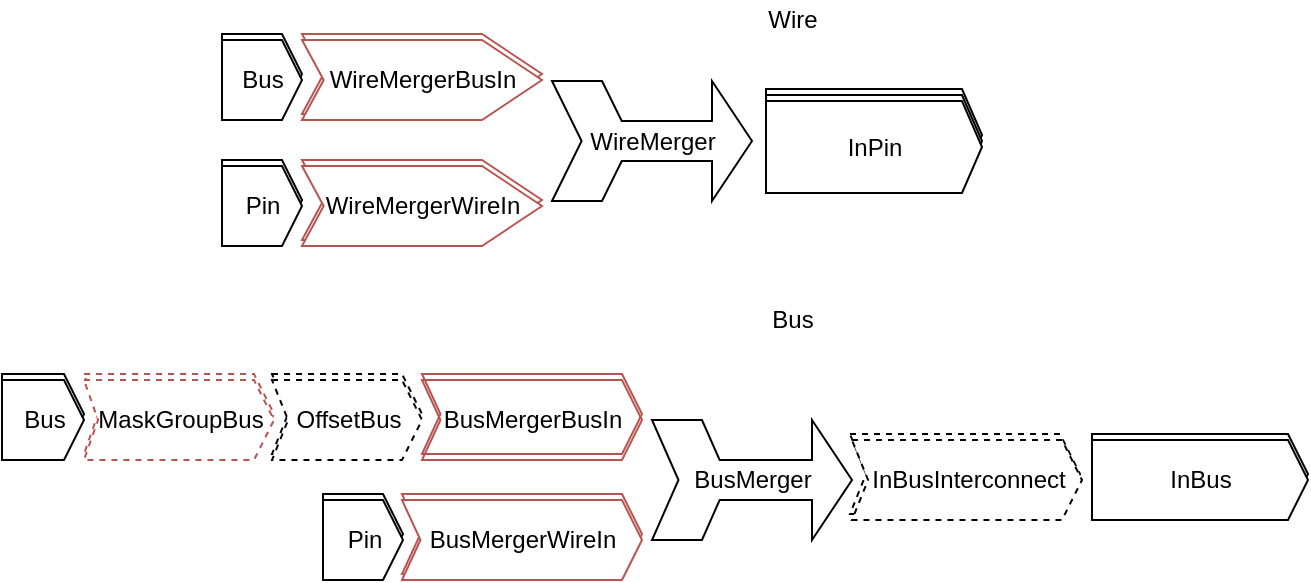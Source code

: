 <mxfile version="16.4.0" type="device"><diagram name="Page-1" id="9f46799a-70d6-7492-0946-bef42562c5a5"><mxGraphModel dx="760" dy="597" grid="1" gridSize="10" guides="1" tooltips="1" connect="1" arrows="1" fold="1" page="1" pageScale="1" pageWidth="1100" pageHeight="850" background="none" math="0" shadow="0"><root><mxCell id="0"/><mxCell id="1" parent="0"/><mxCell id="k4Qu2-bRKKNyBZ0LjJf_-4" value="" style="html=1;shadow=0;dashed=0;align=center;verticalAlign=middle;shape=mxgraph.arrows2.arrow;dy=0;dx=10;notch=9.23;strokeColor=#B85450;" parent="1" vertex="1"><mxGeometry x="270" y="287" width="110" height="40" as="geometry"/></mxCell><mxCell id="k4Qu2-bRKKNyBZ0LjJf_-2" value="" style="html=1;shadow=0;dashed=0;align=center;verticalAlign=middle;shape=mxgraph.arrows2.arrow;dy=0;dx=30;notch=10.83;strokeColor=#B85450;" parent="1" vertex="1"><mxGeometry x="210" y="180" width="120" height="40" as="geometry"/></mxCell><mxCell id="H4s7UgSChS33hDGOSGxH-12" value="" style="html=1;shadow=0;dashed=0;align=center;verticalAlign=middle;shape=mxgraph.arrows2.arrow;dy=0;dx=10;notch=0;" parent="1" vertex="1"><mxGeometry x="605" y="317" width="108" height="40" as="geometry"/></mxCell><mxCell id="H4s7UgSChS33hDGOSGxH-10" value="" style="html=1;shadow=0;dashed=1;align=center;verticalAlign=middle;shape=mxgraph.arrows2.arrow;dy=0;dx=10;notch=8.03;" parent="1" vertex="1"><mxGeometry x="484" y="317" width="115" height="40" as="geometry"/></mxCell><mxCell id="H4s7UgSChS33hDGOSGxH-8" value="" style="html=1;shadow=0;dashed=0;align=center;verticalAlign=middle;shape=mxgraph.arrows2.arrow;dy=0;dx=10;notch=9.23;strokeColor=#B85450;" parent="1" vertex="1"><mxGeometry x="260" y="347" width="120" height="40" as="geometry"/></mxCell><mxCell id="H4s7UgSChS33hDGOSGxH-3" value="" style="html=1;shadow=0;dashed=0;align=center;verticalAlign=middle;shape=mxgraph.arrows2.arrow;dy=0;dx=10;notch=0;" parent="1" vertex="1"><mxGeometry x="60" y="287" width="41" height="40" as="geometry"/></mxCell><mxCell id="H4s7UgSChS33hDGOSGxH-4" value="" style="html=1;shadow=0;dashed=1;align=center;verticalAlign=middle;shape=mxgraph.arrows2.arrow;dy=0;dx=10;notch=7.02;strokeColor=#B85450;" parent="1" vertex="1"><mxGeometry x="101" y="287" width="95" height="40" as="geometry"/></mxCell><mxCell id="H4s7UgSChS33hDGOSGxH-5" value="" style="html=1;shadow=0;dashed=1;align=center;verticalAlign=middle;shape=mxgraph.arrows2.arrow;dy=0;dx=10;notch=8.03;" parent="1" vertex="1"><mxGeometry x="195" y="287" width="75" height="40" as="geometry"/></mxCell><mxCell id="H4s7UgSChS33hDGOSGxH-1" value="" style="html=1;shadow=0;dashed=0;align=center;verticalAlign=middle;shape=mxgraph.arrows2.arrow;dy=0;dx=10;notch=0;" parent="1" vertex="1"><mxGeometry x="170" y="117" width="40" height="40" as="geometry"/></mxCell><mxCell id="H4s7UgSChS33hDGOSGxH-2" value="" style="html=1;shadow=0;dashed=0;align=center;verticalAlign=middle;shape=mxgraph.arrows2.arrow;dy=0;dx=30;notch=10.83;strokeColor=#B85450;" parent="1" vertex="1"><mxGeometry x="210" y="117" width="120" height="40" as="geometry"/></mxCell><mxCell id="OFJJjoqtWfeVg2G3axtv-14" value="" style="html=1;shadow=0;dashed=0;align=center;verticalAlign=middle;shape=mxgraph.arrows2.arrow;dy=0;dx=10;notch=0;" parent="1" vertex="1"><mxGeometry x="170" y="180" width="40" height="40" as="geometry"/></mxCell><mxCell id="OFJJjoqtWfeVg2G3axtv-6" value="&lt;div style=&quot;background-color: #ffffff ; color: #080808&quot;&gt;&lt;pre style=&quot;font-family: &amp;#34;lucida console&amp;#34; , monospace ; font-size: 9 8pt&quot;&gt;&lt;br&gt;&lt;/pre&gt;&lt;/div&gt;" style="html=1;shadow=0;dashed=0;align=center;verticalAlign=middle;shape=mxgraph.arrows2.arrow;dy=0;dx=10;notch=0;" parent="1" vertex="1"><mxGeometry x="442" y="144.5" width="108" height="46" as="geometry"/></mxCell><mxCell id="OFJJjoqtWfeVg2G3axtv-3" value="Pin" style="html=1;shadow=0;dashed=0;align=center;verticalAlign=middle;shape=mxgraph.arrows2.arrow;dy=0;dx=10;notch=0;" parent="1" vertex="1"><mxGeometry x="170" y="183" width="40" height="40" as="geometry"/></mxCell><mxCell id="OFJJjoqtWfeVg2G3axtv-9" value="&lt;div style=&quot;background-color: #ffffff ; color: #080808&quot;&gt;&lt;pre style=&quot;font-family: &amp;#34;lucida console&amp;#34; , monospace ; font-size: 9 8pt&quot;&gt;&lt;br&gt;&lt;/pre&gt;&lt;/div&gt;" style="html=1;shadow=0;dashed=0;align=center;verticalAlign=middle;shape=mxgraph.arrows2.arrow;dy=0;dx=10;notch=0;" parent="1" vertex="1"><mxGeometry x="442" y="147.5" width="108" height="46" as="geometry"/></mxCell><mxCell id="OFJJjoqtWfeVg2G3axtv-5" value="InPin" style="html=1;shadow=0;dashed=0;align=center;verticalAlign=middle;shape=mxgraph.arrows2.arrow;dy=0;dx=10;notch=0;" parent="1" vertex="1"><mxGeometry x="442" y="150.5" width="108" height="46" as="geometry"/></mxCell><mxCell id="OFJJjoqtWfeVg2G3axtv-16" value="Wire" style="text;html=1;align=center;verticalAlign=middle;resizable=0;points=[];autosize=1;strokeColor=none;fillColor=none;" parent="1" vertex="1"><mxGeometry x="435" y="100" width="40" height="20" as="geometry"/></mxCell><mxCell id="OFJJjoqtWfeVg2G3axtv-17" value="Bus" style="text;html=1;align=center;verticalAlign=middle;resizable=0;points=[];autosize=1;strokeColor=none;fillColor=none;" parent="1" vertex="1"><mxGeometry x="435" y="250" width="40" height="20" as="geometry"/></mxCell><mxCell id="OFJJjoqtWfeVg2G3axtv-18" value="Bus" style="html=1;shadow=0;dashed=0;align=center;verticalAlign=middle;shape=mxgraph.arrows2.arrow;dy=0;dx=10;notch=0;" parent="1" vertex="1"><mxGeometry x="170" y="120" width="40" height="40" as="geometry"/></mxCell><mxCell id="OFJJjoqtWfeVg2G3axtv-19" value="WireMergerBusIn" style="html=1;shadow=0;dashed=0;align=center;verticalAlign=middle;shape=mxgraph.arrows2.arrow;dy=0;dx=30;notch=10.83;strokeColor=#B85450;" parent="1" vertex="1"><mxGeometry x="210" y="120" width="120" height="40" as="geometry"/></mxCell><mxCell id="OFJJjoqtWfeVg2G3axtv-20" value="WireMerger" style="html=1;shadow=0;dashed=0;align=center;verticalAlign=middle;shape=mxgraph.arrows2.tailedNotchedArrow;dy1=10;dx1=20;notch=14.81;arrowHead=20;dx2=25;dy2=30;" parent="1" vertex="1"><mxGeometry x="335" y="140.5" width="100" height="60" as="geometry"/></mxCell><mxCell id="OFJJjoqtWfeVg2G3axtv-21" value="Bus" style="html=1;shadow=0;dashed=0;align=center;verticalAlign=middle;shape=mxgraph.arrows2.arrow;dy=0;dx=10;notch=0;" parent="1" vertex="1"><mxGeometry x="60" y="290" width="41" height="40" as="geometry"/></mxCell><mxCell id="OFJJjoqtWfeVg2G3axtv-22" value="BusMerger" style="html=1;shadow=0;dashed=0;align=center;verticalAlign=middle;shape=mxgraph.arrows2.tailedNotchedArrow;dy1=10;dx1=20;notch=13.24;arrowHead=20;dx2=25;dy2=30;" parent="1" vertex="1"><mxGeometry x="385" y="310" width="100" height="60" as="geometry"/></mxCell><mxCell id="OFJJjoqtWfeVg2G3axtv-25" value="MaskGroupBus" style="html=1;shadow=0;dashed=1;align=center;verticalAlign=middle;shape=mxgraph.arrows2.arrow;dy=0;dx=10;notch=7.02;strokeColor=#B85450;" parent="1" vertex="1"><mxGeometry x="101" y="290" width="95" height="40" as="geometry"/></mxCell><mxCell id="OFJJjoqtWfeVg2G3axtv-29" value="OffsetBus" style="html=1;shadow=0;dashed=1;align=center;verticalAlign=middle;shape=mxgraph.arrows2.arrow;dy=0;dx=10;notch=8.03;" parent="1" vertex="1"><mxGeometry x="195" y="290" width="75" height="40" as="geometry"/></mxCell><mxCell id="OFJJjoqtWfeVg2G3axtv-30" value="BusMergerWireIn" style="html=1;shadow=0;dashed=0;align=center;verticalAlign=middle;shape=mxgraph.arrows2.arrow;dy=0;dx=10;notch=9.23;strokeColor=#B85450;" parent="1" vertex="1"><mxGeometry x="260" y="350" width="120" height="40" as="geometry"/></mxCell><mxCell id="OFJJjoqtWfeVg2G3axtv-37" value="InBusInterconnect" style="html=1;shadow=0;dashed=1;align=center;verticalAlign=middle;shape=mxgraph.arrows2.arrow;dy=0;dx=10;notch=8.03;" parent="1" vertex="1"><mxGeometry x="485" y="320" width="115" height="40" as="geometry"/></mxCell><mxCell id="OFJJjoqtWfeVg2G3axtv-38" value="InBus" style="html=1;shadow=0;dashed=0;align=center;verticalAlign=middle;shape=mxgraph.arrows2.arrow;dy=0;dx=10;notch=0;" parent="1" vertex="1"><mxGeometry x="605" y="320" width="108" height="40" as="geometry"/></mxCell><mxCell id="k4Qu2-bRKKNyBZ0LjJf_-1" value="WireMergerWireIn" style="html=1;shadow=0;dashed=0;align=center;verticalAlign=middle;shape=mxgraph.arrows2.arrow;dy=0;dx=30;notch=10.83;strokeColor=#B85450;" parent="1" vertex="1"><mxGeometry x="210" y="183" width="120" height="40" as="geometry"/></mxCell><mxCell id="k4Qu2-bRKKNyBZ0LjJf_-3" value="BusMergerBusIn" style="html=1;shadow=0;dashed=0;align=center;verticalAlign=middle;shape=mxgraph.arrows2.arrow;dy=0;dx=10;notch=9.23;fillColor=none;strokeColor=#B85450;" parent="1" vertex="1"><mxGeometry x="270" y="290" width="110" height="40" as="geometry"/></mxCell><mxCell id="k4Qu2-bRKKNyBZ0LjJf_-5" value="" style="html=1;shadow=0;dashed=0;align=center;verticalAlign=middle;shape=mxgraph.arrows2.arrow;dy=0;dx=10;notch=0;" parent="1" vertex="1"><mxGeometry x="220.5" y="347" width="40" height="40" as="geometry"/></mxCell><mxCell id="k4Qu2-bRKKNyBZ0LjJf_-6" value="Pin" style="html=1;shadow=0;dashed=0;align=center;verticalAlign=middle;shape=mxgraph.arrows2.arrow;dy=0;dx=10;notch=0;" parent="1" vertex="1"><mxGeometry x="220.5" y="350" width="40" height="40" as="geometry"/></mxCell></root></mxGraphModel></diagram></mxfile>